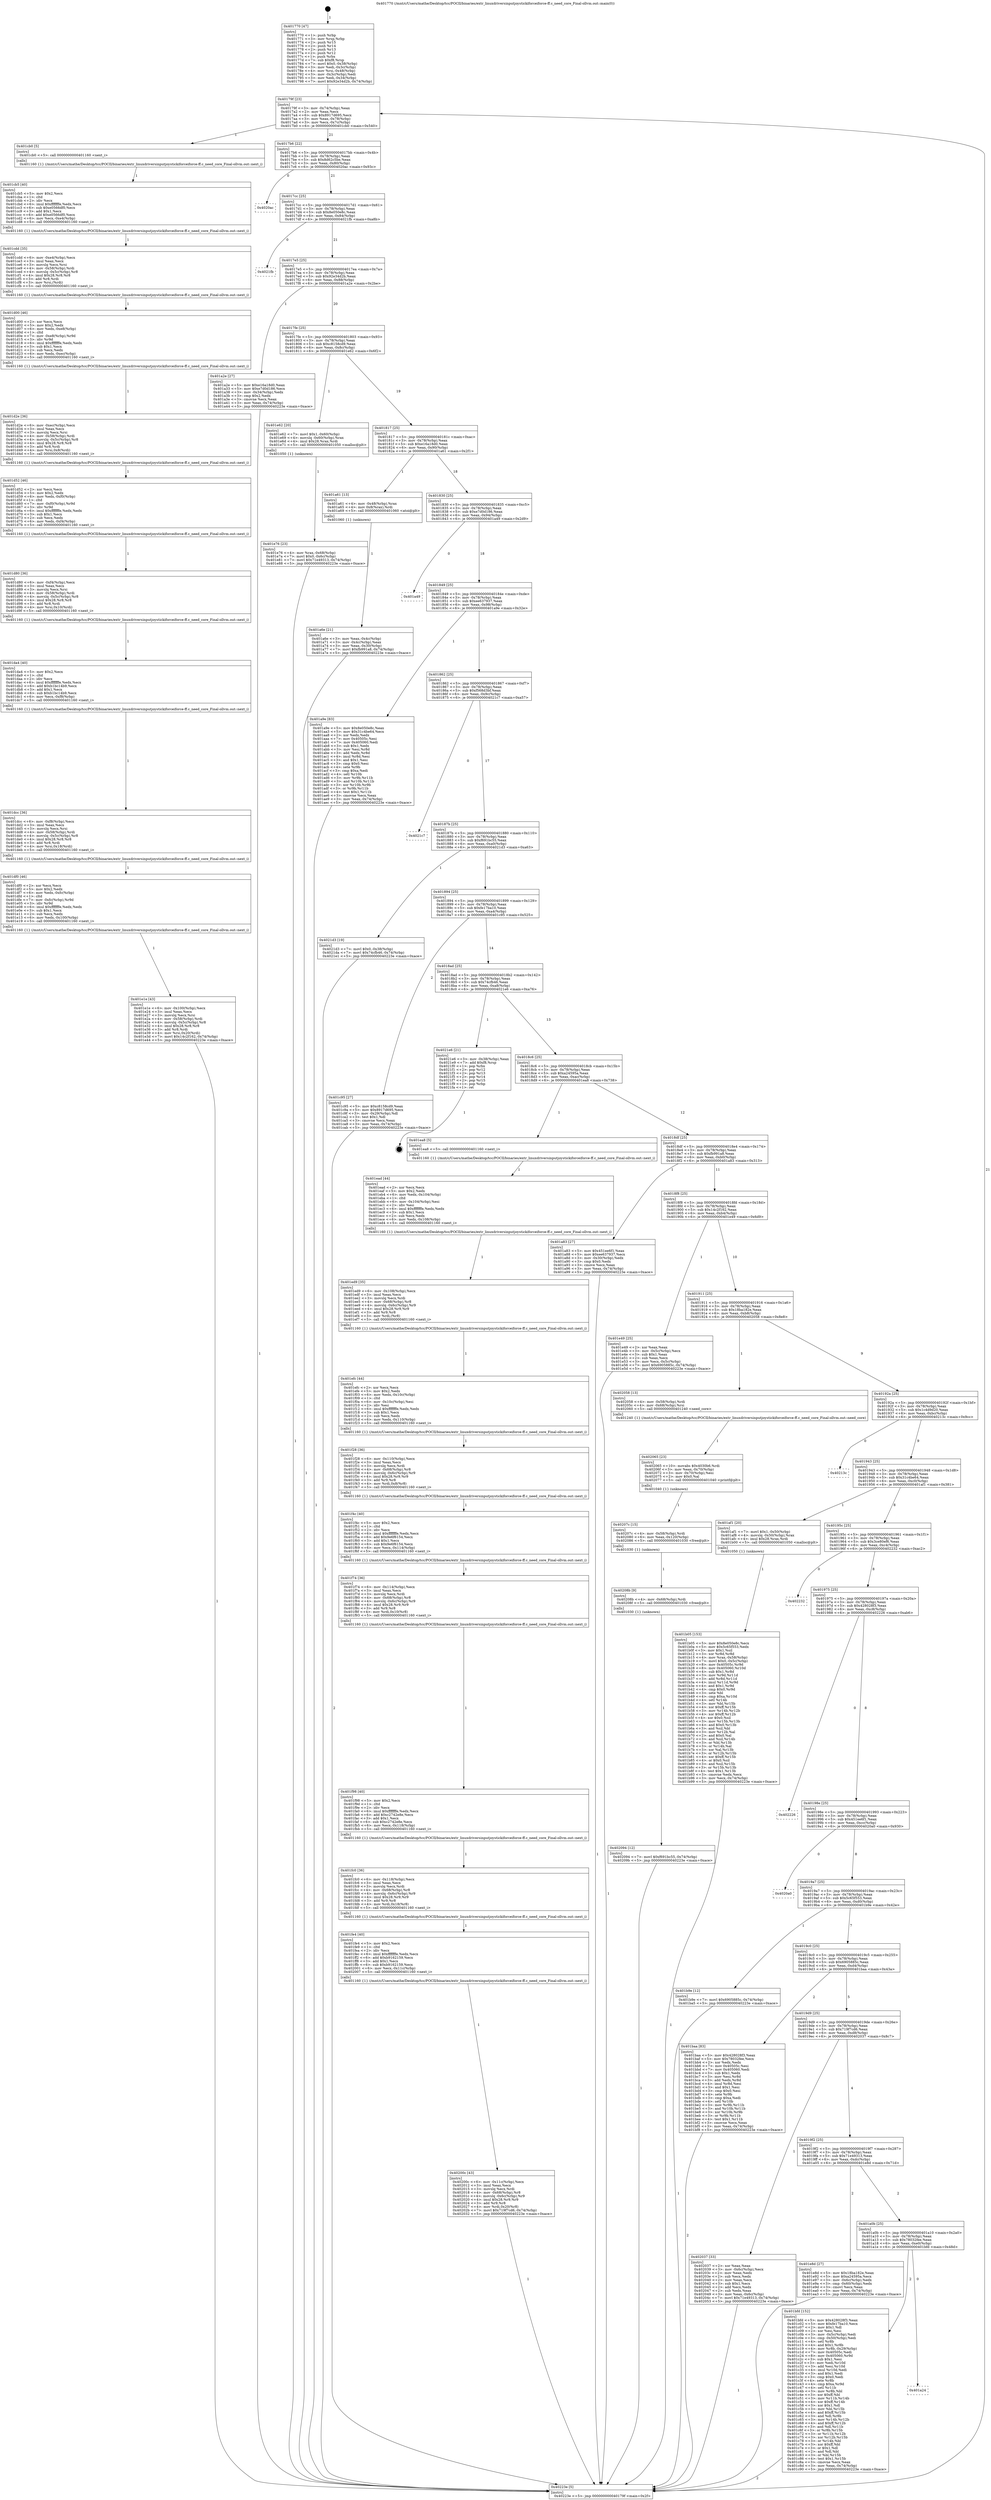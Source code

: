 digraph "0x401770" {
  label = "0x401770 (/mnt/c/Users/mathe/Desktop/tcc/POCII/binaries/extr_linuxdriversinputjoystickiforceiforce-ff.c_need_core_Final-ollvm.out::main(0))"
  labelloc = "t"
  node[shape=record]

  Entry [label="",width=0.3,height=0.3,shape=circle,fillcolor=black,style=filled]
  "0x40179f" [label="{
     0x40179f [23]\l
     | [instrs]\l
     &nbsp;&nbsp;0x40179f \<+3\>: mov -0x74(%rbp),%eax\l
     &nbsp;&nbsp;0x4017a2 \<+2\>: mov %eax,%ecx\l
     &nbsp;&nbsp;0x4017a4 \<+6\>: sub $0x8917d695,%ecx\l
     &nbsp;&nbsp;0x4017aa \<+3\>: mov %eax,-0x78(%rbp)\l
     &nbsp;&nbsp;0x4017ad \<+3\>: mov %ecx,-0x7c(%rbp)\l
     &nbsp;&nbsp;0x4017b0 \<+6\>: je 0000000000401cb0 \<main+0x540\>\l
  }"]
  "0x401cb0" [label="{
     0x401cb0 [5]\l
     | [instrs]\l
     &nbsp;&nbsp;0x401cb0 \<+5\>: call 0000000000401160 \<next_i\>\l
     | [calls]\l
     &nbsp;&nbsp;0x401160 \{1\} (/mnt/c/Users/mathe/Desktop/tcc/POCII/binaries/extr_linuxdriversinputjoystickiforceiforce-ff.c_need_core_Final-ollvm.out::next_i)\l
  }"]
  "0x4017b6" [label="{
     0x4017b6 [22]\l
     | [instrs]\l
     &nbsp;&nbsp;0x4017b6 \<+5\>: jmp 00000000004017bb \<main+0x4b\>\l
     &nbsp;&nbsp;0x4017bb \<+3\>: mov -0x78(%rbp),%eax\l
     &nbsp;&nbsp;0x4017be \<+5\>: sub $0x8d62c5be,%eax\l
     &nbsp;&nbsp;0x4017c3 \<+3\>: mov %eax,-0x80(%rbp)\l
     &nbsp;&nbsp;0x4017c6 \<+6\>: je 00000000004020ac \<main+0x93c\>\l
  }"]
  Exit [label="",width=0.3,height=0.3,shape=circle,fillcolor=black,style=filled,peripheries=2]
  "0x4020ac" [label="{
     0x4020ac\l
  }", style=dashed]
  "0x4017cc" [label="{
     0x4017cc [25]\l
     | [instrs]\l
     &nbsp;&nbsp;0x4017cc \<+5\>: jmp 00000000004017d1 \<main+0x61\>\l
     &nbsp;&nbsp;0x4017d1 \<+3\>: mov -0x78(%rbp),%eax\l
     &nbsp;&nbsp;0x4017d4 \<+5\>: sub $0x8e050e8c,%eax\l
     &nbsp;&nbsp;0x4017d9 \<+6\>: mov %eax,-0x84(%rbp)\l
     &nbsp;&nbsp;0x4017df \<+6\>: je 00000000004021fb \<main+0xa8b\>\l
  }"]
  "0x402094" [label="{
     0x402094 [12]\l
     | [instrs]\l
     &nbsp;&nbsp;0x402094 \<+7\>: movl $0xf691bc55,-0x74(%rbp)\l
     &nbsp;&nbsp;0x40209b \<+5\>: jmp 000000000040223e \<main+0xace\>\l
  }"]
  "0x4021fb" [label="{
     0x4021fb\l
  }", style=dashed]
  "0x4017e5" [label="{
     0x4017e5 [25]\l
     | [instrs]\l
     &nbsp;&nbsp;0x4017e5 \<+5\>: jmp 00000000004017ea \<main+0x7a\>\l
     &nbsp;&nbsp;0x4017ea \<+3\>: mov -0x78(%rbp),%eax\l
     &nbsp;&nbsp;0x4017ed \<+5\>: sub $0x92e34d2b,%eax\l
     &nbsp;&nbsp;0x4017f2 \<+6\>: mov %eax,-0x88(%rbp)\l
     &nbsp;&nbsp;0x4017f8 \<+6\>: je 0000000000401a2e \<main+0x2be\>\l
  }"]
  "0x40208b" [label="{
     0x40208b [9]\l
     | [instrs]\l
     &nbsp;&nbsp;0x40208b \<+4\>: mov -0x68(%rbp),%rdi\l
     &nbsp;&nbsp;0x40208f \<+5\>: call 0000000000401030 \<free@plt\>\l
     | [calls]\l
     &nbsp;&nbsp;0x401030 \{1\} (unknown)\l
  }"]
  "0x401a2e" [label="{
     0x401a2e [27]\l
     | [instrs]\l
     &nbsp;&nbsp;0x401a2e \<+5\>: mov $0xe16a18d0,%eax\l
     &nbsp;&nbsp;0x401a33 \<+5\>: mov $0xe7d0d186,%ecx\l
     &nbsp;&nbsp;0x401a38 \<+3\>: mov -0x34(%rbp),%edx\l
     &nbsp;&nbsp;0x401a3b \<+3\>: cmp $0x2,%edx\l
     &nbsp;&nbsp;0x401a3e \<+3\>: cmovne %ecx,%eax\l
     &nbsp;&nbsp;0x401a41 \<+3\>: mov %eax,-0x74(%rbp)\l
     &nbsp;&nbsp;0x401a44 \<+5\>: jmp 000000000040223e \<main+0xace\>\l
  }"]
  "0x4017fe" [label="{
     0x4017fe [25]\l
     | [instrs]\l
     &nbsp;&nbsp;0x4017fe \<+5\>: jmp 0000000000401803 \<main+0x93\>\l
     &nbsp;&nbsp;0x401803 \<+3\>: mov -0x78(%rbp),%eax\l
     &nbsp;&nbsp;0x401806 \<+5\>: sub $0xc8158cd9,%eax\l
     &nbsp;&nbsp;0x40180b \<+6\>: mov %eax,-0x8c(%rbp)\l
     &nbsp;&nbsp;0x401811 \<+6\>: je 0000000000401e62 \<main+0x6f2\>\l
  }"]
  "0x40223e" [label="{
     0x40223e [5]\l
     | [instrs]\l
     &nbsp;&nbsp;0x40223e \<+5\>: jmp 000000000040179f \<main+0x2f\>\l
  }"]
  "0x401770" [label="{
     0x401770 [47]\l
     | [instrs]\l
     &nbsp;&nbsp;0x401770 \<+1\>: push %rbp\l
     &nbsp;&nbsp;0x401771 \<+3\>: mov %rsp,%rbp\l
     &nbsp;&nbsp;0x401774 \<+2\>: push %r15\l
     &nbsp;&nbsp;0x401776 \<+2\>: push %r14\l
     &nbsp;&nbsp;0x401778 \<+2\>: push %r13\l
     &nbsp;&nbsp;0x40177a \<+2\>: push %r12\l
     &nbsp;&nbsp;0x40177c \<+1\>: push %rbx\l
     &nbsp;&nbsp;0x40177d \<+7\>: sub $0xf8,%rsp\l
     &nbsp;&nbsp;0x401784 \<+7\>: movl $0x0,-0x38(%rbp)\l
     &nbsp;&nbsp;0x40178b \<+3\>: mov %edi,-0x3c(%rbp)\l
     &nbsp;&nbsp;0x40178e \<+4\>: mov %rsi,-0x48(%rbp)\l
     &nbsp;&nbsp;0x401792 \<+3\>: mov -0x3c(%rbp),%edi\l
     &nbsp;&nbsp;0x401795 \<+3\>: mov %edi,-0x34(%rbp)\l
     &nbsp;&nbsp;0x401798 \<+7\>: movl $0x92e34d2b,-0x74(%rbp)\l
  }"]
  "0x40207c" [label="{
     0x40207c [15]\l
     | [instrs]\l
     &nbsp;&nbsp;0x40207c \<+4\>: mov -0x58(%rbp),%rdi\l
     &nbsp;&nbsp;0x402080 \<+6\>: mov %eax,-0x120(%rbp)\l
     &nbsp;&nbsp;0x402086 \<+5\>: call 0000000000401030 \<free@plt\>\l
     | [calls]\l
     &nbsp;&nbsp;0x401030 \{1\} (unknown)\l
  }"]
  "0x401e62" [label="{
     0x401e62 [20]\l
     | [instrs]\l
     &nbsp;&nbsp;0x401e62 \<+7\>: movl $0x1,-0x60(%rbp)\l
     &nbsp;&nbsp;0x401e69 \<+4\>: movslq -0x60(%rbp),%rax\l
     &nbsp;&nbsp;0x401e6d \<+4\>: imul $0x28,%rax,%rdi\l
     &nbsp;&nbsp;0x401e71 \<+5\>: call 0000000000401050 \<malloc@plt\>\l
     | [calls]\l
     &nbsp;&nbsp;0x401050 \{1\} (unknown)\l
  }"]
  "0x401817" [label="{
     0x401817 [25]\l
     | [instrs]\l
     &nbsp;&nbsp;0x401817 \<+5\>: jmp 000000000040181c \<main+0xac\>\l
     &nbsp;&nbsp;0x40181c \<+3\>: mov -0x78(%rbp),%eax\l
     &nbsp;&nbsp;0x40181f \<+5\>: sub $0xe16a18d0,%eax\l
     &nbsp;&nbsp;0x401824 \<+6\>: mov %eax,-0x90(%rbp)\l
     &nbsp;&nbsp;0x40182a \<+6\>: je 0000000000401a61 \<main+0x2f1\>\l
  }"]
  "0x402065" [label="{
     0x402065 [23]\l
     | [instrs]\l
     &nbsp;&nbsp;0x402065 \<+10\>: movabs $0x4030b6,%rdi\l
     &nbsp;&nbsp;0x40206f \<+3\>: mov %eax,-0x70(%rbp)\l
     &nbsp;&nbsp;0x402072 \<+3\>: mov -0x70(%rbp),%esi\l
     &nbsp;&nbsp;0x402075 \<+2\>: mov $0x0,%al\l
     &nbsp;&nbsp;0x402077 \<+5\>: call 0000000000401040 \<printf@plt\>\l
     | [calls]\l
     &nbsp;&nbsp;0x401040 \{1\} (unknown)\l
  }"]
  "0x401a61" [label="{
     0x401a61 [13]\l
     | [instrs]\l
     &nbsp;&nbsp;0x401a61 \<+4\>: mov -0x48(%rbp),%rax\l
     &nbsp;&nbsp;0x401a65 \<+4\>: mov 0x8(%rax),%rdi\l
     &nbsp;&nbsp;0x401a69 \<+5\>: call 0000000000401060 \<atoi@plt\>\l
     | [calls]\l
     &nbsp;&nbsp;0x401060 \{1\} (unknown)\l
  }"]
  "0x401830" [label="{
     0x401830 [25]\l
     | [instrs]\l
     &nbsp;&nbsp;0x401830 \<+5\>: jmp 0000000000401835 \<main+0xc5\>\l
     &nbsp;&nbsp;0x401835 \<+3\>: mov -0x78(%rbp),%eax\l
     &nbsp;&nbsp;0x401838 \<+5\>: sub $0xe7d0d186,%eax\l
     &nbsp;&nbsp;0x40183d \<+6\>: mov %eax,-0x94(%rbp)\l
     &nbsp;&nbsp;0x401843 \<+6\>: je 0000000000401a49 \<main+0x2d9\>\l
  }"]
  "0x401a6e" [label="{
     0x401a6e [21]\l
     | [instrs]\l
     &nbsp;&nbsp;0x401a6e \<+3\>: mov %eax,-0x4c(%rbp)\l
     &nbsp;&nbsp;0x401a71 \<+3\>: mov -0x4c(%rbp),%eax\l
     &nbsp;&nbsp;0x401a74 \<+3\>: mov %eax,-0x30(%rbp)\l
     &nbsp;&nbsp;0x401a77 \<+7\>: movl $0xfb991a8,-0x74(%rbp)\l
     &nbsp;&nbsp;0x401a7e \<+5\>: jmp 000000000040223e \<main+0xace\>\l
  }"]
  "0x40200c" [label="{
     0x40200c [43]\l
     | [instrs]\l
     &nbsp;&nbsp;0x40200c \<+6\>: mov -0x11c(%rbp),%ecx\l
     &nbsp;&nbsp;0x402012 \<+3\>: imul %eax,%ecx\l
     &nbsp;&nbsp;0x402015 \<+3\>: movslq %ecx,%rdi\l
     &nbsp;&nbsp;0x402018 \<+4\>: mov -0x68(%rbp),%r8\l
     &nbsp;&nbsp;0x40201c \<+4\>: movslq -0x6c(%rbp),%r9\l
     &nbsp;&nbsp;0x402020 \<+4\>: imul $0x28,%r9,%r9\l
     &nbsp;&nbsp;0x402024 \<+3\>: add %r9,%r8\l
     &nbsp;&nbsp;0x402027 \<+4\>: mov %rdi,0x20(%r8)\l
     &nbsp;&nbsp;0x40202b \<+7\>: movl $0x719f7cd6,-0x74(%rbp)\l
     &nbsp;&nbsp;0x402032 \<+5\>: jmp 000000000040223e \<main+0xace\>\l
  }"]
  "0x401a49" [label="{
     0x401a49\l
  }", style=dashed]
  "0x401849" [label="{
     0x401849 [25]\l
     | [instrs]\l
     &nbsp;&nbsp;0x401849 \<+5\>: jmp 000000000040184e \<main+0xde\>\l
     &nbsp;&nbsp;0x40184e \<+3\>: mov -0x78(%rbp),%eax\l
     &nbsp;&nbsp;0x401851 \<+5\>: sub $0xee637937,%eax\l
     &nbsp;&nbsp;0x401856 \<+6\>: mov %eax,-0x98(%rbp)\l
     &nbsp;&nbsp;0x40185c \<+6\>: je 0000000000401a9e \<main+0x32e\>\l
  }"]
  "0x401fe4" [label="{
     0x401fe4 [40]\l
     | [instrs]\l
     &nbsp;&nbsp;0x401fe4 \<+5\>: mov $0x2,%ecx\l
     &nbsp;&nbsp;0x401fe9 \<+1\>: cltd\l
     &nbsp;&nbsp;0x401fea \<+2\>: idiv %ecx\l
     &nbsp;&nbsp;0x401fec \<+6\>: imul $0xfffffffe,%edx,%ecx\l
     &nbsp;&nbsp;0x401ff2 \<+6\>: add $0xb9162159,%ecx\l
     &nbsp;&nbsp;0x401ff8 \<+3\>: add $0x1,%ecx\l
     &nbsp;&nbsp;0x401ffb \<+6\>: sub $0xb9162159,%ecx\l
     &nbsp;&nbsp;0x402001 \<+6\>: mov %ecx,-0x11c(%rbp)\l
     &nbsp;&nbsp;0x402007 \<+5\>: call 0000000000401160 \<next_i\>\l
     | [calls]\l
     &nbsp;&nbsp;0x401160 \{1\} (/mnt/c/Users/mathe/Desktop/tcc/POCII/binaries/extr_linuxdriversinputjoystickiforceiforce-ff.c_need_core_Final-ollvm.out::next_i)\l
  }"]
  "0x401a9e" [label="{
     0x401a9e [83]\l
     | [instrs]\l
     &nbsp;&nbsp;0x401a9e \<+5\>: mov $0x8e050e8c,%eax\l
     &nbsp;&nbsp;0x401aa3 \<+5\>: mov $0x31c4be64,%ecx\l
     &nbsp;&nbsp;0x401aa8 \<+2\>: xor %edx,%edx\l
     &nbsp;&nbsp;0x401aaa \<+7\>: mov 0x40505c,%esi\l
     &nbsp;&nbsp;0x401ab1 \<+7\>: mov 0x405060,%edi\l
     &nbsp;&nbsp;0x401ab8 \<+3\>: sub $0x1,%edx\l
     &nbsp;&nbsp;0x401abb \<+3\>: mov %esi,%r8d\l
     &nbsp;&nbsp;0x401abe \<+3\>: add %edx,%r8d\l
     &nbsp;&nbsp;0x401ac1 \<+4\>: imul %r8d,%esi\l
     &nbsp;&nbsp;0x401ac5 \<+3\>: and $0x1,%esi\l
     &nbsp;&nbsp;0x401ac8 \<+3\>: cmp $0x0,%esi\l
     &nbsp;&nbsp;0x401acb \<+4\>: sete %r9b\l
     &nbsp;&nbsp;0x401acf \<+3\>: cmp $0xa,%edi\l
     &nbsp;&nbsp;0x401ad2 \<+4\>: setl %r10b\l
     &nbsp;&nbsp;0x401ad6 \<+3\>: mov %r9b,%r11b\l
     &nbsp;&nbsp;0x401ad9 \<+3\>: and %r10b,%r11b\l
     &nbsp;&nbsp;0x401adc \<+3\>: xor %r10b,%r9b\l
     &nbsp;&nbsp;0x401adf \<+3\>: or %r9b,%r11b\l
     &nbsp;&nbsp;0x401ae2 \<+4\>: test $0x1,%r11b\l
     &nbsp;&nbsp;0x401ae6 \<+3\>: cmovne %ecx,%eax\l
     &nbsp;&nbsp;0x401ae9 \<+3\>: mov %eax,-0x74(%rbp)\l
     &nbsp;&nbsp;0x401aec \<+5\>: jmp 000000000040223e \<main+0xace\>\l
  }"]
  "0x401862" [label="{
     0x401862 [25]\l
     | [instrs]\l
     &nbsp;&nbsp;0x401862 \<+5\>: jmp 0000000000401867 \<main+0xf7\>\l
     &nbsp;&nbsp;0x401867 \<+3\>: mov -0x78(%rbp),%eax\l
     &nbsp;&nbsp;0x40186a \<+5\>: sub $0xf568d3bf,%eax\l
     &nbsp;&nbsp;0x40186f \<+6\>: mov %eax,-0x9c(%rbp)\l
     &nbsp;&nbsp;0x401875 \<+6\>: je 00000000004021c7 \<main+0xa57\>\l
  }"]
  "0x401fc0" [label="{
     0x401fc0 [36]\l
     | [instrs]\l
     &nbsp;&nbsp;0x401fc0 \<+6\>: mov -0x118(%rbp),%ecx\l
     &nbsp;&nbsp;0x401fc6 \<+3\>: imul %eax,%ecx\l
     &nbsp;&nbsp;0x401fc9 \<+3\>: movslq %ecx,%rdi\l
     &nbsp;&nbsp;0x401fcc \<+4\>: mov -0x68(%rbp),%r8\l
     &nbsp;&nbsp;0x401fd0 \<+4\>: movslq -0x6c(%rbp),%r9\l
     &nbsp;&nbsp;0x401fd4 \<+4\>: imul $0x28,%r9,%r9\l
     &nbsp;&nbsp;0x401fd8 \<+3\>: add %r9,%r8\l
     &nbsp;&nbsp;0x401fdb \<+4\>: mov %rdi,0x18(%r8)\l
     &nbsp;&nbsp;0x401fdf \<+5\>: call 0000000000401160 \<next_i\>\l
     | [calls]\l
     &nbsp;&nbsp;0x401160 \{1\} (/mnt/c/Users/mathe/Desktop/tcc/POCII/binaries/extr_linuxdriversinputjoystickiforceiforce-ff.c_need_core_Final-ollvm.out::next_i)\l
  }"]
  "0x4021c7" [label="{
     0x4021c7\l
  }", style=dashed]
  "0x40187b" [label="{
     0x40187b [25]\l
     | [instrs]\l
     &nbsp;&nbsp;0x40187b \<+5\>: jmp 0000000000401880 \<main+0x110\>\l
     &nbsp;&nbsp;0x401880 \<+3\>: mov -0x78(%rbp),%eax\l
     &nbsp;&nbsp;0x401883 \<+5\>: sub $0xf691bc55,%eax\l
     &nbsp;&nbsp;0x401888 \<+6\>: mov %eax,-0xa0(%rbp)\l
     &nbsp;&nbsp;0x40188e \<+6\>: je 00000000004021d3 \<main+0xa63\>\l
  }"]
  "0x401f98" [label="{
     0x401f98 [40]\l
     | [instrs]\l
     &nbsp;&nbsp;0x401f98 \<+5\>: mov $0x2,%ecx\l
     &nbsp;&nbsp;0x401f9d \<+1\>: cltd\l
     &nbsp;&nbsp;0x401f9e \<+2\>: idiv %ecx\l
     &nbsp;&nbsp;0x401fa0 \<+6\>: imul $0xfffffffe,%edx,%ecx\l
     &nbsp;&nbsp;0x401fa6 \<+6\>: add $0xc2742e8e,%ecx\l
     &nbsp;&nbsp;0x401fac \<+3\>: add $0x1,%ecx\l
     &nbsp;&nbsp;0x401faf \<+6\>: sub $0xc2742e8e,%ecx\l
     &nbsp;&nbsp;0x401fb5 \<+6\>: mov %ecx,-0x118(%rbp)\l
     &nbsp;&nbsp;0x401fbb \<+5\>: call 0000000000401160 \<next_i\>\l
     | [calls]\l
     &nbsp;&nbsp;0x401160 \{1\} (/mnt/c/Users/mathe/Desktop/tcc/POCII/binaries/extr_linuxdriversinputjoystickiforceiforce-ff.c_need_core_Final-ollvm.out::next_i)\l
  }"]
  "0x4021d3" [label="{
     0x4021d3 [19]\l
     | [instrs]\l
     &nbsp;&nbsp;0x4021d3 \<+7\>: movl $0x0,-0x38(%rbp)\l
     &nbsp;&nbsp;0x4021da \<+7\>: movl $0x74cfb46,-0x74(%rbp)\l
     &nbsp;&nbsp;0x4021e1 \<+5\>: jmp 000000000040223e \<main+0xace\>\l
  }"]
  "0x401894" [label="{
     0x401894 [25]\l
     | [instrs]\l
     &nbsp;&nbsp;0x401894 \<+5\>: jmp 0000000000401899 \<main+0x129\>\l
     &nbsp;&nbsp;0x401899 \<+3\>: mov -0x78(%rbp),%eax\l
     &nbsp;&nbsp;0x40189c \<+5\>: sub $0xfe17ba10,%eax\l
     &nbsp;&nbsp;0x4018a1 \<+6\>: mov %eax,-0xa4(%rbp)\l
     &nbsp;&nbsp;0x4018a7 \<+6\>: je 0000000000401c95 \<main+0x525\>\l
  }"]
  "0x401f74" [label="{
     0x401f74 [36]\l
     | [instrs]\l
     &nbsp;&nbsp;0x401f74 \<+6\>: mov -0x114(%rbp),%ecx\l
     &nbsp;&nbsp;0x401f7a \<+3\>: imul %eax,%ecx\l
     &nbsp;&nbsp;0x401f7d \<+3\>: movslq %ecx,%rdi\l
     &nbsp;&nbsp;0x401f80 \<+4\>: mov -0x68(%rbp),%r8\l
     &nbsp;&nbsp;0x401f84 \<+4\>: movslq -0x6c(%rbp),%r9\l
     &nbsp;&nbsp;0x401f88 \<+4\>: imul $0x28,%r9,%r9\l
     &nbsp;&nbsp;0x401f8c \<+3\>: add %r9,%r8\l
     &nbsp;&nbsp;0x401f8f \<+4\>: mov %rdi,0x10(%r8)\l
     &nbsp;&nbsp;0x401f93 \<+5\>: call 0000000000401160 \<next_i\>\l
     | [calls]\l
     &nbsp;&nbsp;0x401160 \{1\} (/mnt/c/Users/mathe/Desktop/tcc/POCII/binaries/extr_linuxdriversinputjoystickiforceiforce-ff.c_need_core_Final-ollvm.out::next_i)\l
  }"]
  "0x401c95" [label="{
     0x401c95 [27]\l
     | [instrs]\l
     &nbsp;&nbsp;0x401c95 \<+5\>: mov $0xc8158cd9,%eax\l
     &nbsp;&nbsp;0x401c9a \<+5\>: mov $0x8917d695,%ecx\l
     &nbsp;&nbsp;0x401c9f \<+3\>: mov -0x29(%rbp),%dl\l
     &nbsp;&nbsp;0x401ca2 \<+3\>: test $0x1,%dl\l
     &nbsp;&nbsp;0x401ca5 \<+3\>: cmovne %ecx,%eax\l
     &nbsp;&nbsp;0x401ca8 \<+3\>: mov %eax,-0x74(%rbp)\l
     &nbsp;&nbsp;0x401cab \<+5\>: jmp 000000000040223e \<main+0xace\>\l
  }"]
  "0x4018ad" [label="{
     0x4018ad [25]\l
     | [instrs]\l
     &nbsp;&nbsp;0x4018ad \<+5\>: jmp 00000000004018b2 \<main+0x142\>\l
     &nbsp;&nbsp;0x4018b2 \<+3\>: mov -0x78(%rbp),%eax\l
     &nbsp;&nbsp;0x4018b5 \<+5\>: sub $0x74cfb46,%eax\l
     &nbsp;&nbsp;0x4018ba \<+6\>: mov %eax,-0xa8(%rbp)\l
     &nbsp;&nbsp;0x4018c0 \<+6\>: je 00000000004021e6 \<main+0xa76\>\l
  }"]
  "0x401f4c" [label="{
     0x401f4c [40]\l
     | [instrs]\l
     &nbsp;&nbsp;0x401f4c \<+5\>: mov $0x2,%ecx\l
     &nbsp;&nbsp;0x401f51 \<+1\>: cltd\l
     &nbsp;&nbsp;0x401f52 \<+2\>: idiv %ecx\l
     &nbsp;&nbsp;0x401f54 \<+6\>: imul $0xfffffffe,%edx,%ecx\l
     &nbsp;&nbsp;0x401f5a \<+6\>: add $0x9e6f6154,%ecx\l
     &nbsp;&nbsp;0x401f60 \<+3\>: add $0x1,%ecx\l
     &nbsp;&nbsp;0x401f63 \<+6\>: sub $0x9e6f6154,%ecx\l
     &nbsp;&nbsp;0x401f69 \<+6\>: mov %ecx,-0x114(%rbp)\l
     &nbsp;&nbsp;0x401f6f \<+5\>: call 0000000000401160 \<next_i\>\l
     | [calls]\l
     &nbsp;&nbsp;0x401160 \{1\} (/mnt/c/Users/mathe/Desktop/tcc/POCII/binaries/extr_linuxdriversinputjoystickiforceiforce-ff.c_need_core_Final-ollvm.out::next_i)\l
  }"]
  "0x4021e6" [label="{
     0x4021e6 [21]\l
     | [instrs]\l
     &nbsp;&nbsp;0x4021e6 \<+3\>: mov -0x38(%rbp),%eax\l
     &nbsp;&nbsp;0x4021e9 \<+7\>: add $0xf8,%rsp\l
     &nbsp;&nbsp;0x4021f0 \<+1\>: pop %rbx\l
     &nbsp;&nbsp;0x4021f1 \<+2\>: pop %r12\l
     &nbsp;&nbsp;0x4021f3 \<+2\>: pop %r13\l
     &nbsp;&nbsp;0x4021f5 \<+2\>: pop %r14\l
     &nbsp;&nbsp;0x4021f7 \<+2\>: pop %r15\l
     &nbsp;&nbsp;0x4021f9 \<+1\>: pop %rbp\l
     &nbsp;&nbsp;0x4021fa \<+1\>: ret\l
  }"]
  "0x4018c6" [label="{
     0x4018c6 [25]\l
     | [instrs]\l
     &nbsp;&nbsp;0x4018c6 \<+5\>: jmp 00000000004018cb \<main+0x15b\>\l
     &nbsp;&nbsp;0x4018cb \<+3\>: mov -0x78(%rbp),%eax\l
     &nbsp;&nbsp;0x4018ce \<+5\>: sub $0xa24595a,%eax\l
     &nbsp;&nbsp;0x4018d3 \<+6\>: mov %eax,-0xac(%rbp)\l
     &nbsp;&nbsp;0x4018d9 \<+6\>: je 0000000000401ea8 \<main+0x738\>\l
  }"]
  "0x401f28" [label="{
     0x401f28 [36]\l
     | [instrs]\l
     &nbsp;&nbsp;0x401f28 \<+6\>: mov -0x110(%rbp),%ecx\l
     &nbsp;&nbsp;0x401f2e \<+3\>: imul %eax,%ecx\l
     &nbsp;&nbsp;0x401f31 \<+3\>: movslq %ecx,%rdi\l
     &nbsp;&nbsp;0x401f34 \<+4\>: mov -0x68(%rbp),%r8\l
     &nbsp;&nbsp;0x401f38 \<+4\>: movslq -0x6c(%rbp),%r9\l
     &nbsp;&nbsp;0x401f3c \<+4\>: imul $0x28,%r9,%r9\l
     &nbsp;&nbsp;0x401f40 \<+3\>: add %r9,%r8\l
     &nbsp;&nbsp;0x401f43 \<+4\>: mov %rdi,0x8(%r8)\l
     &nbsp;&nbsp;0x401f47 \<+5\>: call 0000000000401160 \<next_i\>\l
     | [calls]\l
     &nbsp;&nbsp;0x401160 \{1\} (/mnt/c/Users/mathe/Desktop/tcc/POCII/binaries/extr_linuxdriversinputjoystickiforceiforce-ff.c_need_core_Final-ollvm.out::next_i)\l
  }"]
  "0x401ea8" [label="{
     0x401ea8 [5]\l
     | [instrs]\l
     &nbsp;&nbsp;0x401ea8 \<+5\>: call 0000000000401160 \<next_i\>\l
     | [calls]\l
     &nbsp;&nbsp;0x401160 \{1\} (/mnt/c/Users/mathe/Desktop/tcc/POCII/binaries/extr_linuxdriversinputjoystickiforceiforce-ff.c_need_core_Final-ollvm.out::next_i)\l
  }"]
  "0x4018df" [label="{
     0x4018df [25]\l
     | [instrs]\l
     &nbsp;&nbsp;0x4018df \<+5\>: jmp 00000000004018e4 \<main+0x174\>\l
     &nbsp;&nbsp;0x4018e4 \<+3\>: mov -0x78(%rbp),%eax\l
     &nbsp;&nbsp;0x4018e7 \<+5\>: sub $0xfb991a8,%eax\l
     &nbsp;&nbsp;0x4018ec \<+6\>: mov %eax,-0xb0(%rbp)\l
     &nbsp;&nbsp;0x4018f2 \<+6\>: je 0000000000401a83 \<main+0x313\>\l
  }"]
  "0x401efc" [label="{
     0x401efc [44]\l
     | [instrs]\l
     &nbsp;&nbsp;0x401efc \<+2\>: xor %ecx,%ecx\l
     &nbsp;&nbsp;0x401efe \<+5\>: mov $0x2,%edx\l
     &nbsp;&nbsp;0x401f03 \<+6\>: mov %edx,-0x10c(%rbp)\l
     &nbsp;&nbsp;0x401f09 \<+1\>: cltd\l
     &nbsp;&nbsp;0x401f0a \<+6\>: mov -0x10c(%rbp),%esi\l
     &nbsp;&nbsp;0x401f10 \<+2\>: idiv %esi\l
     &nbsp;&nbsp;0x401f12 \<+6\>: imul $0xfffffffe,%edx,%edx\l
     &nbsp;&nbsp;0x401f18 \<+3\>: sub $0x1,%ecx\l
     &nbsp;&nbsp;0x401f1b \<+2\>: sub %ecx,%edx\l
     &nbsp;&nbsp;0x401f1d \<+6\>: mov %edx,-0x110(%rbp)\l
     &nbsp;&nbsp;0x401f23 \<+5\>: call 0000000000401160 \<next_i\>\l
     | [calls]\l
     &nbsp;&nbsp;0x401160 \{1\} (/mnt/c/Users/mathe/Desktop/tcc/POCII/binaries/extr_linuxdriversinputjoystickiforceiforce-ff.c_need_core_Final-ollvm.out::next_i)\l
  }"]
  "0x401a83" [label="{
     0x401a83 [27]\l
     | [instrs]\l
     &nbsp;&nbsp;0x401a83 \<+5\>: mov $0x451ee6f1,%eax\l
     &nbsp;&nbsp;0x401a88 \<+5\>: mov $0xee637937,%ecx\l
     &nbsp;&nbsp;0x401a8d \<+3\>: mov -0x30(%rbp),%edx\l
     &nbsp;&nbsp;0x401a90 \<+3\>: cmp $0x0,%edx\l
     &nbsp;&nbsp;0x401a93 \<+3\>: cmove %ecx,%eax\l
     &nbsp;&nbsp;0x401a96 \<+3\>: mov %eax,-0x74(%rbp)\l
     &nbsp;&nbsp;0x401a99 \<+5\>: jmp 000000000040223e \<main+0xace\>\l
  }"]
  "0x4018f8" [label="{
     0x4018f8 [25]\l
     | [instrs]\l
     &nbsp;&nbsp;0x4018f8 \<+5\>: jmp 00000000004018fd \<main+0x18d\>\l
     &nbsp;&nbsp;0x4018fd \<+3\>: mov -0x78(%rbp),%eax\l
     &nbsp;&nbsp;0x401900 \<+5\>: sub $0x14c2f162,%eax\l
     &nbsp;&nbsp;0x401905 \<+6\>: mov %eax,-0xb4(%rbp)\l
     &nbsp;&nbsp;0x40190b \<+6\>: je 0000000000401e49 \<main+0x6d9\>\l
  }"]
  "0x401ed9" [label="{
     0x401ed9 [35]\l
     | [instrs]\l
     &nbsp;&nbsp;0x401ed9 \<+6\>: mov -0x108(%rbp),%ecx\l
     &nbsp;&nbsp;0x401edf \<+3\>: imul %eax,%ecx\l
     &nbsp;&nbsp;0x401ee2 \<+3\>: movslq %ecx,%rdi\l
     &nbsp;&nbsp;0x401ee5 \<+4\>: mov -0x68(%rbp),%r8\l
     &nbsp;&nbsp;0x401ee9 \<+4\>: movslq -0x6c(%rbp),%r9\l
     &nbsp;&nbsp;0x401eed \<+4\>: imul $0x28,%r9,%r9\l
     &nbsp;&nbsp;0x401ef1 \<+3\>: add %r9,%r8\l
     &nbsp;&nbsp;0x401ef4 \<+3\>: mov %rdi,(%r8)\l
     &nbsp;&nbsp;0x401ef7 \<+5\>: call 0000000000401160 \<next_i\>\l
     | [calls]\l
     &nbsp;&nbsp;0x401160 \{1\} (/mnt/c/Users/mathe/Desktop/tcc/POCII/binaries/extr_linuxdriversinputjoystickiforceiforce-ff.c_need_core_Final-ollvm.out::next_i)\l
  }"]
  "0x401e49" [label="{
     0x401e49 [25]\l
     | [instrs]\l
     &nbsp;&nbsp;0x401e49 \<+2\>: xor %eax,%eax\l
     &nbsp;&nbsp;0x401e4b \<+3\>: mov -0x5c(%rbp),%ecx\l
     &nbsp;&nbsp;0x401e4e \<+3\>: sub $0x1,%eax\l
     &nbsp;&nbsp;0x401e51 \<+2\>: sub %eax,%ecx\l
     &nbsp;&nbsp;0x401e53 \<+3\>: mov %ecx,-0x5c(%rbp)\l
     &nbsp;&nbsp;0x401e56 \<+7\>: movl $0x6905885c,-0x74(%rbp)\l
     &nbsp;&nbsp;0x401e5d \<+5\>: jmp 000000000040223e \<main+0xace\>\l
  }"]
  "0x401911" [label="{
     0x401911 [25]\l
     | [instrs]\l
     &nbsp;&nbsp;0x401911 \<+5\>: jmp 0000000000401916 \<main+0x1a6\>\l
     &nbsp;&nbsp;0x401916 \<+3\>: mov -0x78(%rbp),%eax\l
     &nbsp;&nbsp;0x401919 \<+5\>: sub $0x18ba182e,%eax\l
     &nbsp;&nbsp;0x40191e \<+6\>: mov %eax,-0xb8(%rbp)\l
     &nbsp;&nbsp;0x401924 \<+6\>: je 0000000000402058 \<main+0x8e8\>\l
  }"]
  "0x401ead" [label="{
     0x401ead [44]\l
     | [instrs]\l
     &nbsp;&nbsp;0x401ead \<+2\>: xor %ecx,%ecx\l
     &nbsp;&nbsp;0x401eaf \<+5\>: mov $0x2,%edx\l
     &nbsp;&nbsp;0x401eb4 \<+6\>: mov %edx,-0x104(%rbp)\l
     &nbsp;&nbsp;0x401eba \<+1\>: cltd\l
     &nbsp;&nbsp;0x401ebb \<+6\>: mov -0x104(%rbp),%esi\l
     &nbsp;&nbsp;0x401ec1 \<+2\>: idiv %esi\l
     &nbsp;&nbsp;0x401ec3 \<+6\>: imul $0xfffffffe,%edx,%edx\l
     &nbsp;&nbsp;0x401ec9 \<+3\>: sub $0x1,%ecx\l
     &nbsp;&nbsp;0x401ecc \<+2\>: sub %ecx,%edx\l
     &nbsp;&nbsp;0x401ece \<+6\>: mov %edx,-0x108(%rbp)\l
     &nbsp;&nbsp;0x401ed4 \<+5\>: call 0000000000401160 \<next_i\>\l
     | [calls]\l
     &nbsp;&nbsp;0x401160 \{1\} (/mnt/c/Users/mathe/Desktop/tcc/POCII/binaries/extr_linuxdriversinputjoystickiforceiforce-ff.c_need_core_Final-ollvm.out::next_i)\l
  }"]
  "0x402058" [label="{
     0x402058 [13]\l
     | [instrs]\l
     &nbsp;&nbsp;0x402058 \<+4\>: mov -0x58(%rbp),%rdi\l
     &nbsp;&nbsp;0x40205c \<+4\>: mov -0x68(%rbp),%rsi\l
     &nbsp;&nbsp;0x402060 \<+5\>: call 0000000000401240 \<need_core\>\l
     | [calls]\l
     &nbsp;&nbsp;0x401240 \{1\} (/mnt/c/Users/mathe/Desktop/tcc/POCII/binaries/extr_linuxdriversinputjoystickiforceiforce-ff.c_need_core_Final-ollvm.out::need_core)\l
  }"]
  "0x40192a" [label="{
     0x40192a [25]\l
     | [instrs]\l
     &nbsp;&nbsp;0x40192a \<+5\>: jmp 000000000040192f \<main+0x1bf\>\l
     &nbsp;&nbsp;0x40192f \<+3\>: mov -0x78(%rbp),%eax\l
     &nbsp;&nbsp;0x401932 \<+5\>: sub $0x1c4d9d20,%eax\l
     &nbsp;&nbsp;0x401937 \<+6\>: mov %eax,-0xbc(%rbp)\l
     &nbsp;&nbsp;0x40193d \<+6\>: je 000000000040213c \<main+0x9cc\>\l
  }"]
  "0x401e76" [label="{
     0x401e76 [23]\l
     | [instrs]\l
     &nbsp;&nbsp;0x401e76 \<+4\>: mov %rax,-0x68(%rbp)\l
     &nbsp;&nbsp;0x401e7a \<+7\>: movl $0x0,-0x6c(%rbp)\l
     &nbsp;&nbsp;0x401e81 \<+7\>: movl $0x71e49313,-0x74(%rbp)\l
     &nbsp;&nbsp;0x401e88 \<+5\>: jmp 000000000040223e \<main+0xace\>\l
  }"]
  "0x40213c" [label="{
     0x40213c\l
  }", style=dashed]
  "0x401943" [label="{
     0x401943 [25]\l
     | [instrs]\l
     &nbsp;&nbsp;0x401943 \<+5\>: jmp 0000000000401948 \<main+0x1d8\>\l
     &nbsp;&nbsp;0x401948 \<+3\>: mov -0x78(%rbp),%eax\l
     &nbsp;&nbsp;0x40194b \<+5\>: sub $0x31c4be64,%eax\l
     &nbsp;&nbsp;0x401950 \<+6\>: mov %eax,-0xc0(%rbp)\l
     &nbsp;&nbsp;0x401956 \<+6\>: je 0000000000401af1 \<main+0x381\>\l
  }"]
  "0x401e1e" [label="{
     0x401e1e [43]\l
     | [instrs]\l
     &nbsp;&nbsp;0x401e1e \<+6\>: mov -0x100(%rbp),%ecx\l
     &nbsp;&nbsp;0x401e24 \<+3\>: imul %eax,%ecx\l
     &nbsp;&nbsp;0x401e27 \<+3\>: movslq %ecx,%rsi\l
     &nbsp;&nbsp;0x401e2a \<+4\>: mov -0x58(%rbp),%rdi\l
     &nbsp;&nbsp;0x401e2e \<+4\>: movslq -0x5c(%rbp),%r8\l
     &nbsp;&nbsp;0x401e32 \<+4\>: imul $0x28,%r8,%r8\l
     &nbsp;&nbsp;0x401e36 \<+3\>: add %r8,%rdi\l
     &nbsp;&nbsp;0x401e39 \<+4\>: mov %rsi,0x20(%rdi)\l
     &nbsp;&nbsp;0x401e3d \<+7\>: movl $0x14c2f162,-0x74(%rbp)\l
     &nbsp;&nbsp;0x401e44 \<+5\>: jmp 000000000040223e \<main+0xace\>\l
  }"]
  "0x401af1" [label="{
     0x401af1 [20]\l
     | [instrs]\l
     &nbsp;&nbsp;0x401af1 \<+7\>: movl $0x1,-0x50(%rbp)\l
     &nbsp;&nbsp;0x401af8 \<+4\>: movslq -0x50(%rbp),%rax\l
     &nbsp;&nbsp;0x401afc \<+4\>: imul $0x28,%rax,%rdi\l
     &nbsp;&nbsp;0x401b00 \<+5\>: call 0000000000401050 \<malloc@plt\>\l
     | [calls]\l
     &nbsp;&nbsp;0x401050 \{1\} (unknown)\l
  }"]
  "0x40195c" [label="{
     0x40195c [25]\l
     | [instrs]\l
     &nbsp;&nbsp;0x40195c \<+5\>: jmp 0000000000401961 \<main+0x1f1\>\l
     &nbsp;&nbsp;0x401961 \<+3\>: mov -0x78(%rbp),%eax\l
     &nbsp;&nbsp;0x401964 \<+5\>: sub $0x3ce80ef6,%eax\l
     &nbsp;&nbsp;0x401969 \<+6\>: mov %eax,-0xc4(%rbp)\l
     &nbsp;&nbsp;0x40196f \<+6\>: je 0000000000402232 \<main+0xac2\>\l
  }"]
  "0x401b05" [label="{
     0x401b05 [153]\l
     | [instrs]\l
     &nbsp;&nbsp;0x401b05 \<+5\>: mov $0x8e050e8c,%ecx\l
     &nbsp;&nbsp;0x401b0a \<+5\>: mov $0x5c65f553,%edx\l
     &nbsp;&nbsp;0x401b0f \<+3\>: mov $0x1,%sil\l
     &nbsp;&nbsp;0x401b12 \<+3\>: xor %r8d,%r8d\l
     &nbsp;&nbsp;0x401b15 \<+4\>: mov %rax,-0x58(%rbp)\l
     &nbsp;&nbsp;0x401b19 \<+7\>: movl $0x0,-0x5c(%rbp)\l
     &nbsp;&nbsp;0x401b20 \<+8\>: mov 0x40505c,%r9d\l
     &nbsp;&nbsp;0x401b28 \<+8\>: mov 0x405060,%r10d\l
     &nbsp;&nbsp;0x401b30 \<+4\>: sub $0x1,%r8d\l
     &nbsp;&nbsp;0x401b34 \<+3\>: mov %r9d,%r11d\l
     &nbsp;&nbsp;0x401b37 \<+3\>: add %r8d,%r11d\l
     &nbsp;&nbsp;0x401b3a \<+4\>: imul %r11d,%r9d\l
     &nbsp;&nbsp;0x401b3e \<+4\>: and $0x1,%r9d\l
     &nbsp;&nbsp;0x401b42 \<+4\>: cmp $0x0,%r9d\l
     &nbsp;&nbsp;0x401b46 \<+3\>: sete %bl\l
     &nbsp;&nbsp;0x401b49 \<+4\>: cmp $0xa,%r10d\l
     &nbsp;&nbsp;0x401b4d \<+4\>: setl %r14b\l
     &nbsp;&nbsp;0x401b51 \<+3\>: mov %bl,%r15b\l
     &nbsp;&nbsp;0x401b54 \<+4\>: xor $0xff,%r15b\l
     &nbsp;&nbsp;0x401b58 \<+3\>: mov %r14b,%r12b\l
     &nbsp;&nbsp;0x401b5b \<+4\>: xor $0xff,%r12b\l
     &nbsp;&nbsp;0x401b5f \<+4\>: xor $0x0,%sil\l
     &nbsp;&nbsp;0x401b63 \<+3\>: mov %r15b,%r13b\l
     &nbsp;&nbsp;0x401b66 \<+4\>: and $0x0,%r13b\l
     &nbsp;&nbsp;0x401b6a \<+3\>: and %sil,%bl\l
     &nbsp;&nbsp;0x401b6d \<+3\>: mov %r12b,%al\l
     &nbsp;&nbsp;0x401b70 \<+2\>: and $0x0,%al\l
     &nbsp;&nbsp;0x401b72 \<+3\>: and %sil,%r14b\l
     &nbsp;&nbsp;0x401b75 \<+3\>: or %bl,%r13b\l
     &nbsp;&nbsp;0x401b78 \<+3\>: or %r14b,%al\l
     &nbsp;&nbsp;0x401b7b \<+3\>: xor %al,%r13b\l
     &nbsp;&nbsp;0x401b7e \<+3\>: or %r12b,%r15b\l
     &nbsp;&nbsp;0x401b81 \<+4\>: xor $0xff,%r15b\l
     &nbsp;&nbsp;0x401b85 \<+4\>: or $0x0,%sil\l
     &nbsp;&nbsp;0x401b89 \<+3\>: and %sil,%r15b\l
     &nbsp;&nbsp;0x401b8c \<+3\>: or %r15b,%r13b\l
     &nbsp;&nbsp;0x401b8f \<+4\>: test $0x1,%r13b\l
     &nbsp;&nbsp;0x401b93 \<+3\>: cmovne %edx,%ecx\l
     &nbsp;&nbsp;0x401b96 \<+3\>: mov %ecx,-0x74(%rbp)\l
     &nbsp;&nbsp;0x401b99 \<+5\>: jmp 000000000040223e \<main+0xace\>\l
  }"]
  "0x401df0" [label="{
     0x401df0 [46]\l
     | [instrs]\l
     &nbsp;&nbsp;0x401df0 \<+2\>: xor %ecx,%ecx\l
     &nbsp;&nbsp;0x401df2 \<+5\>: mov $0x2,%edx\l
     &nbsp;&nbsp;0x401df7 \<+6\>: mov %edx,-0xfc(%rbp)\l
     &nbsp;&nbsp;0x401dfd \<+1\>: cltd\l
     &nbsp;&nbsp;0x401dfe \<+7\>: mov -0xfc(%rbp),%r9d\l
     &nbsp;&nbsp;0x401e05 \<+3\>: idiv %r9d\l
     &nbsp;&nbsp;0x401e08 \<+6\>: imul $0xfffffffe,%edx,%edx\l
     &nbsp;&nbsp;0x401e0e \<+3\>: sub $0x1,%ecx\l
     &nbsp;&nbsp;0x401e11 \<+2\>: sub %ecx,%edx\l
     &nbsp;&nbsp;0x401e13 \<+6\>: mov %edx,-0x100(%rbp)\l
     &nbsp;&nbsp;0x401e19 \<+5\>: call 0000000000401160 \<next_i\>\l
     | [calls]\l
     &nbsp;&nbsp;0x401160 \{1\} (/mnt/c/Users/mathe/Desktop/tcc/POCII/binaries/extr_linuxdriversinputjoystickiforceiforce-ff.c_need_core_Final-ollvm.out::next_i)\l
  }"]
  "0x402232" [label="{
     0x402232\l
  }", style=dashed]
  "0x401975" [label="{
     0x401975 [25]\l
     | [instrs]\l
     &nbsp;&nbsp;0x401975 \<+5\>: jmp 000000000040197a \<main+0x20a\>\l
     &nbsp;&nbsp;0x40197a \<+3\>: mov -0x78(%rbp),%eax\l
     &nbsp;&nbsp;0x40197d \<+5\>: sub $0x428028f3,%eax\l
     &nbsp;&nbsp;0x401982 \<+6\>: mov %eax,-0xc8(%rbp)\l
     &nbsp;&nbsp;0x401988 \<+6\>: je 0000000000402226 \<main+0xab6\>\l
  }"]
  "0x401dcc" [label="{
     0x401dcc [36]\l
     | [instrs]\l
     &nbsp;&nbsp;0x401dcc \<+6\>: mov -0xf8(%rbp),%ecx\l
     &nbsp;&nbsp;0x401dd2 \<+3\>: imul %eax,%ecx\l
     &nbsp;&nbsp;0x401dd5 \<+3\>: movslq %ecx,%rsi\l
     &nbsp;&nbsp;0x401dd8 \<+4\>: mov -0x58(%rbp),%rdi\l
     &nbsp;&nbsp;0x401ddc \<+4\>: movslq -0x5c(%rbp),%r8\l
     &nbsp;&nbsp;0x401de0 \<+4\>: imul $0x28,%r8,%r8\l
     &nbsp;&nbsp;0x401de4 \<+3\>: add %r8,%rdi\l
     &nbsp;&nbsp;0x401de7 \<+4\>: mov %rsi,0x18(%rdi)\l
     &nbsp;&nbsp;0x401deb \<+5\>: call 0000000000401160 \<next_i\>\l
     | [calls]\l
     &nbsp;&nbsp;0x401160 \{1\} (/mnt/c/Users/mathe/Desktop/tcc/POCII/binaries/extr_linuxdriversinputjoystickiforceiforce-ff.c_need_core_Final-ollvm.out::next_i)\l
  }"]
  "0x402226" [label="{
     0x402226\l
  }", style=dashed]
  "0x40198e" [label="{
     0x40198e [25]\l
     | [instrs]\l
     &nbsp;&nbsp;0x40198e \<+5\>: jmp 0000000000401993 \<main+0x223\>\l
     &nbsp;&nbsp;0x401993 \<+3\>: mov -0x78(%rbp),%eax\l
     &nbsp;&nbsp;0x401996 \<+5\>: sub $0x451ee6f1,%eax\l
     &nbsp;&nbsp;0x40199b \<+6\>: mov %eax,-0xcc(%rbp)\l
     &nbsp;&nbsp;0x4019a1 \<+6\>: je 00000000004020a0 \<main+0x930\>\l
  }"]
  "0x401da4" [label="{
     0x401da4 [40]\l
     | [instrs]\l
     &nbsp;&nbsp;0x401da4 \<+5\>: mov $0x2,%ecx\l
     &nbsp;&nbsp;0x401da9 \<+1\>: cltd\l
     &nbsp;&nbsp;0x401daa \<+2\>: idiv %ecx\l
     &nbsp;&nbsp;0x401dac \<+6\>: imul $0xfffffffe,%edx,%ecx\l
     &nbsp;&nbsp;0x401db2 \<+6\>: add $0xb1bc14b9,%ecx\l
     &nbsp;&nbsp;0x401db8 \<+3\>: add $0x1,%ecx\l
     &nbsp;&nbsp;0x401dbb \<+6\>: sub $0xb1bc14b9,%ecx\l
     &nbsp;&nbsp;0x401dc1 \<+6\>: mov %ecx,-0xf8(%rbp)\l
     &nbsp;&nbsp;0x401dc7 \<+5\>: call 0000000000401160 \<next_i\>\l
     | [calls]\l
     &nbsp;&nbsp;0x401160 \{1\} (/mnt/c/Users/mathe/Desktop/tcc/POCII/binaries/extr_linuxdriversinputjoystickiforceiforce-ff.c_need_core_Final-ollvm.out::next_i)\l
  }"]
  "0x4020a0" [label="{
     0x4020a0\l
  }", style=dashed]
  "0x4019a7" [label="{
     0x4019a7 [25]\l
     | [instrs]\l
     &nbsp;&nbsp;0x4019a7 \<+5\>: jmp 00000000004019ac \<main+0x23c\>\l
     &nbsp;&nbsp;0x4019ac \<+3\>: mov -0x78(%rbp),%eax\l
     &nbsp;&nbsp;0x4019af \<+5\>: sub $0x5c65f553,%eax\l
     &nbsp;&nbsp;0x4019b4 \<+6\>: mov %eax,-0xd0(%rbp)\l
     &nbsp;&nbsp;0x4019ba \<+6\>: je 0000000000401b9e \<main+0x42e\>\l
  }"]
  "0x401d80" [label="{
     0x401d80 [36]\l
     | [instrs]\l
     &nbsp;&nbsp;0x401d80 \<+6\>: mov -0xf4(%rbp),%ecx\l
     &nbsp;&nbsp;0x401d86 \<+3\>: imul %eax,%ecx\l
     &nbsp;&nbsp;0x401d89 \<+3\>: movslq %ecx,%rsi\l
     &nbsp;&nbsp;0x401d8c \<+4\>: mov -0x58(%rbp),%rdi\l
     &nbsp;&nbsp;0x401d90 \<+4\>: movslq -0x5c(%rbp),%r8\l
     &nbsp;&nbsp;0x401d94 \<+4\>: imul $0x28,%r8,%r8\l
     &nbsp;&nbsp;0x401d98 \<+3\>: add %r8,%rdi\l
     &nbsp;&nbsp;0x401d9b \<+4\>: mov %rsi,0x10(%rdi)\l
     &nbsp;&nbsp;0x401d9f \<+5\>: call 0000000000401160 \<next_i\>\l
     | [calls]\l
     &nbsp;&nbsp;0x401160 \{1\} (/mnt/c/Users/mathe/Desktop/tcc/POCII/binaries/extr_linuxdriversinputjoystickiforceiforce-ff.c_need_core_Final-ollvm.out::next_i)\l
  }"]
  "0x401b9e" [label="{
     0x401b9e [12]\l
     | [instrs]\l
     &nbsp;&nbsp;0x401b9e \<+7\>: movl $0x6905885c,-0x74(%rbp)\l
     &nbsp;&nbsp;0x401ba5 \<+5\>: jmp 000000000040223e \<main+0xace\>\l
  }"]
  "0x4019c0" [label="{
     0x4019c0 [25]\l
     | [instrs]\l
     &nbsp;&nbsp;0x4019c0 \<+5\>: jmp 00000000004019c5 \<main+0x255\>\l
     &nbsp;&nbsp;0x4019c5 \<+3\>: mov -0x78(%rbp),%eax\l
     &nbsp;&nbsp;0x4019c8 \<+5\>: sub $0x6905885c,%eax\l
     &nbsp;&nbsp;0x4019cd \<+6\>: mov %eax,-0xd4(%rbp)\l
     &nbsp;&nbsp;0x4019d3 \<+6\>: je 0000000000401baa \<main+0x43a\>\l
  }"]
  "0x401d52" [label="{
     0x401d52 [46]\l
     | [instrs]\l
     &nbsp;&nbsp;0x401d52 \<+2\>: xor %ecx,%ecx\l
     &nbsp;&nbsp;0x401d54 \<+5\>: mov $0x2,%edx\l
     &nbsp;&nbsp;0x401d59 \<+6\>: mov %edx,-0xf0(%rbp)\l
     &nbsp;&nbsp;0x401d5f \<+1\>: cltd\l
     &nbsp;&nbsp;0x401d60 \<+7\>: mov -0xf0(%rbp),%r9d\l
     &nbsp;&nbsp;0x401d67 \<+3\>: idiv %r9d\l
     &nbsp;&nbsp;0x401d6a \<+6\>: imul $0xfffffffe,%edx,%edx\l
     &nbsp;&nbsp;0x401d70 \<+3\>: sub $0x1,%ecx\l
     &nbsp;&nbsp;0x401d73 \<+2\>: sub %ecx,%edx\l
     &nbsp;&nbsp;0x401d75 \<+6\>: mov %edx,-0xf4(%rbp)\l
     &nbsp;&nbsp;0x401d7b \<+5\>: call 0000000000401160 \<next_i\>\l
     | [calls]\l
     &nbsp;&nbsp;0x401160 \{1\} (/mnt/c/Users/mathe/Desktop/tcc/POCII/binaries/extr_linuxdriversinputjoystickiforceiforce-ff.c_need_core_Final-ollvm.out::next_i)\l
  }"]
  "0x401baa" [label="{
     0x401baa [83]\l
     | [instrs]\l
     &nbsp;&nbsp;0x401baa \<+5\>: mov $0x428028f3,%eax\l
     &nbsp;&nbsp;0x401baf \<+5\>: mov $0x78032fee,%ecx\l
     &nbsp;&nbsp;0x401bb4 \<+2\>: xor %edx,%edx\l
     &nbsp;&nbsp;0x401bb6 \<+7\>: mov 0x40505c,%esi\l
     &nbsp;&nbsp;0x401bbd \<+7\>: mov 0x405060,%edi\l
     &nbsp;&nbsp;0x401bc4 \<+3\>: sub $0x1,%edx\l
     &nbsp;&nbsp;0x401bc7 \<+3\>: mov %esi,%r8d\l
     &nbsp;&nbsp;0x401bca \<+3\>: add %edx,%r8d\l
     &nbsp;&nbsp;0x401bcd \<+4\>: imul %r8d,%esi\l
     &nbsp;&nbsp;0x401bd1 \<+3\>: and $0x1,%esi\l
     &nbsp;&nbsp;0x401bd4 \<+3\>: cmp $0x0,%esi\l
     &nbsp;&nbsp;0x401bd7 \<+4\>: sete %r9b\l
     &nbsp;&nbsp;0x401bdb \<+3\>: cmp $0xa,%edi\l
     &nbsp;&nbsp;0x401bde \<+4\>: setl %r10b\l
     &nbsp;&nbsp;0x401be2 \<+3\>: mov %r9b,%r11b\l
     &nbsp;&nbsp;0x401be5 \<+3\>: and %r10b,%r11b\l
     &nbsp;&nbsp;0x401be8 \<+3\>: xor %r10b,%r9b\l
     &nbsp;&nbsp;0x401beb \<+3\>: or %r9b,%r11b\l
     &nbsp;&nbsp;0x401bee \<+4\>: test $0x1,%r11b\l
     &nbsp;&nbsp;0x401bf2 \<+3\>: cmovne %ecx,%eax\l
     &nbsp;&nbsp;0x401bf5 \<+3\>: mov %eax,-0x74(%rbp)\l
     &nbsp;&nbsp;0x401bf8 \<+5\>: jmp 000000000040223e \<main+0xace\>\l
  }"]
  "0x4019d9" [label="{
     0x4019d9 [25]\l
     | [instrs]\l
     &nbsp;&nbsp;0x4019d9 \<+5\>: jmp 00000000004019de \<main+0x26e\>\l
     &nbsp;&nbsp;0x4019de \<+3\>: mov -0x78(%rbp),%eax\l
     &nbsp;&nbsp;0x4019e1 \<+5\>: sub $0x719f7cd6,%eax\l
     &nbsp;&nbsp;0x4019e6 \<+6\>: mov %eax,-0xd8(%rbp)\l
     &nbsp;&nbsp;0x4019ec \<+6\>: je 0000000000402037 \<main+0x8c7\>\l
  }"]
  "0x401d2e" [label="{
     0x401d2e [36]\l
     | [instrs]\l
     &nbsp;&nbsp;0x401d2e \<+6\>: mov -0xec(%rbp),%ecx\l
     &nbsp;&nbsp;0x401d34 \<+3\>: imul %eax,%ecx\l
     &nbsp;&nbsp;0x401d37 \<+3\>: movslq %ecx,%rsi\l
     &nbsp;&nbsp;0x401d3a \<+4\>: mov -0x58(%rbp),%rdi\l
     &nbsp;&nbsp;0x401d3e \<+4\>: movslq -0x5c(%rbp),%r8\l
     &nbsp;&nbsp;0x401d42 \<+4\>: imul $0x28,%r8,%r8\l
     &nbsp;&nbsp;0x401d46 \<+3\>: add %r8,%rdi\l
     &nbsp;&nbsp;0x401d49 \<+4\>: mov %rsi,0x8(%rdi)\l
     &nbsp;&nbsp;0x401d4d \<+5\>: call 0000000000401160 \<next_i\>\l
     | [calls]\l
     &nbsp;&nbsp;0x401160 \{1\} (/mnt/c/Users/mathe/Desktop/tcc/POCII/binaries/extr_linuxdriversinputjoystickiforceiforce-ff.c_need_core_Final-ollvm.out::next_i)\l
  }"]
  "0x402037" [label="{
     0x402037 [33]\l
     | [instrs]\l
     &nbsp;&nbsp;0x402037 \<+2\>: xor %eax,%eax\l
     &nbsp;&nbsp;0x402039 \<+3\>: mov -0x6c(%rbp),%ecx\l
     &nbsp;&nbsp;0x40203c \<+2\>: mov %eax,%edx\l
     &nbsp;&nbsp;0x40203e \<+2\>: sub %ecx,%edx\l
     &nbsp;&nbsp;0x402040 \<+2\>: mov %eax,%ecx\l
     &nbsp;&nbsp;0x402042 \<+3\>: sub $0x1,%ecx\l
     &nbsp;&nbsp;0x402045 \<+2\>: add %ecx,%edx\l
     &nbsp;&nbsp;0x402047 \<+2\>: sub %edx,%eax\l
     &nbsp;&nbsp;0x402049 \<+3\>: mov %eax,-0x6c(%rbp)\l
     &nbsp;&nbsp;0x40204c \<+7\>: movl $0x71e49313,-0x74(%rbp)\l
     &nbsp;&nbsp;0x402053 \<+5\>: jmp 000000000040223e \<main+0xace\>\l
  }"]
  "0x4019f2" [label="{
     0x4019f2 [25]\l
     | [instrs]\l
     &nbsp;&nbsp;0x4019f2 \<+5\>: jmp 00000000004019f7 \<main+0x287\>\l
     &nbsp;&nbsp;0x4019f7 \<+3\>: mov -0x78(%rbp),%eax\l
     &nbsp;&nbsp;0x4019fa \<+5\>: sub $0x71e49313,%eax\l
     &nbsp;&nbsp;0x4019ff \<+6\>: mov %eax,-0xdc(%rbp)\l
     &nbsp;&nbsp;0x401a05 \<+6\>: je 0000000000401e8d \<main+0x71d\>\l
  }"]
  "0x401d00" [label="{
     0x401d00 [46]\l
     | [instrs]\l
     &nbsp;&nbsp;0x401d00 \<+2\>: xor %ecx,%ecx\l
     &nbsp;&nbsp;0x401d02 \<+5\>: mov $0x2,%edx\l
     &nbsp;&nbsp;0x401d07 \<+6\>: mov %edx,-0xe8(%rbp)\l
     &nbsp;&nbsp;0x401d0d \<+1\>: cltd\l
     &nbsp;&nbsp;0x401d0e \<+7\>: mov -0xe8(%rbp),%r9d\l
     &nbsp;&nbsp;0x401d15 \<+3\>: idiv %r9d\l
     &nbsp;&nbsp;0x401d18 \<+6\>: imul $0xfffffffe,%edx,%edx\l
     &nbsp;&nbsp;0x401d1e \<+3\>: sub $0x1,%ecx\l
     &nbsp;&nbsp;0x401d21 \<+2\>: sub %ecx,%edx\l
     &nbsp;&nbsp;0x401d23 \<+6\>: mov %edx,-0xec(%rbp)\l
     &nbsp;&nbsp;0x401d29 \<+5\>: call 0000000000401160 \<next_i\>\l
     | [calls]\l
     &nbsp;&nbsp;0x401160 \{1\} (/mnt/c/Users/mathe/Desktop/tcc/POCII/binaries/extr_linuxdriversinputjoystickiforceiforce-ff.c_need_core_Final-ollvm.out::next_i)\l
  }"]
  "0x401e8d" [label="{
     0x401e8d [27]\l
     | [instrs]\l
     &nbsp;&nbsp;0x401e8d \<+5\>: mov $0x18ba182e,%eax\l
     &nbsp;&nbsp;0x401e92 \<+5\>: mov $0xa24595a,%ecx\l
     &nbsp;&nbsp;0x401e97 \<+3\>: mov -0x6c(%rbp),%edx\l
     &nbsp;&nbsp;0x401e9a \<+3\>: cmp -0x60(%rbp),%edx\l
     &nbsp;&nbsp;0x401e9d \<+3\>: cmovl %ecx,%eax\l
     &nbsp;&nbsp;0x401ea0 \<+3\>: mov %eax,-0x74(%rbp)\l
     &nbsp;&nbsp;0x401ea3 \<+5\>: jmp 000000000040223e \<main+0xace\>\l
  }"]
  "0x401a0b" [label="{
     0x401a0b [25]\l
     | [instrs]\l
     &nbsp;&nbsp;0x401a0b \<+5\>: jmp 0000000000401a10 \<main+0x2a0\>\l
     &nbsp;&nbsp;0x401a10 \<+3\>: mov -0x78(%rbp),%eax\l
     &nbsp;&nbsp;0x401a13 \<+5\>: sub $0x78032fee,%eax\l
     &nbsp;&nbsp;0x401a18 \<+6\>: mov %eax,-0xe0(%rbp)\l
     &nbsp;&nbsp;0x401a1e \<+6\>: je 0000000000401bfd \<main+0x48d\>\l
  }"]
  "0x401cdd" [label="{
     0x401cdd [35]\l
     | [instrs]\l
     &nbsp;&nbsp;0x401cdd \<+6\>: mov -0xe4(%rbp),%ecx\l
     &nbsp;&nbsp;0x401ce3 \<+3\>: imul %eax,%ecx\l
     &nbsp;&nbsp;0x401ce6 \<+3\>: movslq %ecx,%rsi\l
     &nbsp;&nbsp;0x401ce9 \<+4\>: mov -0x58(%rbp),%rdi\l
     &nbsp;&nbsp;0x401ced \<+4\>: movslq -0x5c(%rbp),%r8\l
     &nbsp;&nbsp;0x401cf1 \<+4\>: imul $0x28,%r8,%r8\l
     &nbsp;&nbsp;0x401cf5 \<+3\>: add %r8,%rdi\l
     &nbsp;&nbsp;0x401cf8 \<+3\>: mov %rsi,(%rdi)\l
     &nbsp;&nbsp;0x401cfb \<+5\>: call 0000000000401160 \<next_i\>\l
     | [calls]\l
     &nbsp;&nbsp;0x401160 \{1\} (/mnt/c/Users/mathe/Desktop/tcc/POCII/binaries/extr_linuxdriversinputjoystickiforceiforce-ff.c_need_core_Final-ollvm.out::next_i)\l
  }"]
  "0x401bfd" [label="{
     0x401bfd [152]\l
     | [instrs]\l
     &nbsp;&nbsp;0x401bfd \<+5\>: mov $0x428028f3,%eax\l
     &nbsp;&nbsp;0x401c02 \<+5\>: mov $0xfe17ba10,%ecx\l
     &nbsp;&nbsp;0x401c07 \<+2\>: mov $0x1,%dl\l
     &nbsp;&nbsp;0x401c09 \<+2\>: xor %esi,%esi\l
     &nbsp;&nbsp;0x401c0b \<+3\>: mov -0x5c(%rbp),%edi\l
     &nbsp;&nbsp;0x401c0e \<+3\>: cmp -0x50(%rbp),%edi\l
     &nbsp;&nbsp;0x401c11 \<+4\>: setl %r8b\l
     &nbsp;&nbsp;0x401c15 \<+4\>: and $0x1,%r8b\l
     &nbsp;&nbsp;0x401c19 \<+4\>: mov %r8b,-0x29(%rbp)\l
     &nbsp;&nbsp;0x401c1d \<+7\>: mov 0x40505c,%edi\l
     &nbsp;&nbsp;0x401c24 \<+8\>: mov 0x405060,%r9d\l
     &nbsp;&nbsp;0x401c2c \<+3\>: sub $0x1,%esi\l
     &nbsp;&nbsp;0x401c2f \<+3\>: mov %edi,%r10d\l
     &nbsp;&nbsp;0x401c32 \<+3\>: add %esi,%r10d\l
     &nbsp;&nbsp;0x401c35 \<+4\>: imul %r10d,%edi\l
     &nbsp;&nbsp;0x401c39 \<+3\>: and $0x1,%edi\l
     &nbsp;&nbsp;0x401c3c \<+3\>: cmp $0x0,%edi\l
     &nbsp;&nbsp;0x401c3f \<+4\>: sete %r8b\l
     &nbsp;&nbsp;0x401c43 \<+4\>: cmp $0xa,%r9d\l
     &nbsp;&nbsp;0x401c47 \<+4\>: setl %r11b\l
     &nbsp;&nbsp;0x401c4b \<+3\>: mov %r8b,%bl\l
     &nbsp;&nbsp;0x401c4e \<+3\>: xor $0xff,%bl\l
     &nbsp;&nbsp;0x401c51 \<+3\>: mov %r11b,%r14b\l
     &nbsp;&nbsp;0x401c54 \<+4\>: xor $0xff,%r14b\l
     &nbsp;&nbsp;0x401c58 \<+3\>: xor $0x1,%dl\l
     &nbsp;&nbsp;0x401c5b \<+3\>: mov %bl,%r15b\l
     &nbsp;&nbsp;0x401c5e \<+4\>: and $0xff,%r15b\l
     &nbsp;&nbsp;0x401c62 \<+3\>: and %dl,%r8b\l
     &nbsp;&nbsp;0x401c65 \<+3\>: mov %r14b,%r12b\l
     &nbsp;&nbsp;0x401c68 \<+4\>: and $0xff,%r12b\l
     &nbsp;&nbsp;0x401c6c \<+3\>: and %dl,%r11b\l
     &nbsp;&nbsp;0x401c6f \<+3\>: or %r8b,%r15b\l
     &nbsp;&nbsp;0x401c72 \<+3\>: or %r11b,%r12b\l
     &nbsp;&nbsp;0x401c75 \<+3\>: xor %r12b,%r15b\l
     &nbsp;&nbsp;0x401c78 \<+3\>: or %r14b,%bl\l
     &nbsp;&nbsp;0x401c7b \<+3\>: xor $0xff,%bl\l
     &nbsp;&nbsp;0x401c7e \<+3\>: or $0x1,%dl\l
     &nbsp;&nbsp;0x401c81 \<+2\>: and %dl,%bl\l
     &nbsp;&nbsp;0x401c83 \<+3\>: or %bl,%r15b\l
     &nbsp;&nbsp;0x401c86 \<+4\>: test $0x1,%r15b\l
     &nbsp;&nbsp;0x401c8a \<+3\>: cmovne %ecx,%eax\l
     &nbsp;&nbsp;0x401c8d \<+3\>: mov %eax,-0x74(%rbp)\l
     &nbsp;&nbsp;0x401c90 \<+5\>: jmp 000000000040223e \<main+0xace\>\l
  }"]
  "0x401a24" [label="{
     0x401a24\l
  }", style=dashed]
  "0x401cb5" [label="{
     0x401cb5 [40]\l
     | [instrs]\l
     &nbsp;&nbsp;0x401cb5 \<+5\>: mov $0x2,%ecx\l
     &nbsp;&nbsp;0x401cba \<+1\>: cltd\l
     &nbsp;&nbsp;0x401cbb \<+2\>: idiv %ecx\l
     &nbsp;&nbsp;0x401cbd \<+6\>: imul $0xfffffffe,%edx,%ecx\l
     &nbsp;&nbsp;0x401cc3 \<+6\>: sub $0xe0566df0,%ecx\l
     &nbsp;&nbsp;0x401cc9 \<+3\>: add $0x1,%ecx\l
     &nbsp;&nbsp;0x401ccc \<+6\>: add $0xe0566df0,%ecx\l
     &nbsp;&nbsp;0x401cd2 \<+6\>: mov %ecx,-0xe4(%rbp)\l
     &nbsp;&nbsp;0x401cd8 \<+5\>: call 0000000000401160 \<next_i\>\l
     | [calls]\l
     &nbsp;&nbsp;0x401160 \{1\} (/mnt/c/Users/mathe/Desktop/tcc/POCII/binaries/extr_linuxdriversinputjoystickiforceiforce-ff.c_need_core_Final-ollvm.out::next_i)\l
  }"]
  Entry -> "0x401770" [label=" 1"]
  "0x40179f" -> "0x401cb0" [label=" 1"]
  "0x40179f" -> "0x4017b6" [label=" 21"]
  "0x4021e6" -> Exit [label=" 1"]
  "0x4017b6" -> "0x4020ac" [label=" 0"]
  "0x4017b6" -> "0x4017cc" [label=" 21"]
  "0x4021d3" -> "0x40223e" [label=" 1"]
  "0x4017cc" -> "0x4021fb" [label=" 0"]
  "0x4017cc" -> "0x4017e5" [label=" 21"]
  "0x402094" -> "0x40223e" [label=" 1"]
  "0x4017e5" -> "0x401a2e" [label=" 1"]
  "0x4017e5" -> "0x4017fe" [label=" 20"]
  "0x401a2e" -> "0x40223e" [label=" 1"]
  "0x401770" -> "0x40179f" [label=" 1"]
  "0x40223e" -> "0x40179f" [label=" 21"]
  "0x40208b" -> "0x402094" [label=" 1"]
  "0x4017fe" -> "0x401e62" [label=" 1"]
  "0x4017fe" -> "0x401817" [label=" 19"]
  "0x40207c" -> "0x40208b" [label=" 1"]
  "0x401817" -> "0x401a61" [label=" 1"]
  "0x401817" -> "0x401830" [label=" 18"]
  "0x401a61" -> "0x401a6e" [label=" 1"]
  "0x401a6e" -> "0x40223e" [label=" 1"]
  "0x402065" -> "0x40207c" [label=" 1"]
  "0x401830" -> "0x401a49" [label=" 0"]
  "0x401830" -> "0x401849" [label=" 18"]
  "0x402058" -> "0x402065" [label=" 1"]
  "0x401849" -> "0x401a9e" [label=" 1"]
  "0x401849" -> "0x401862" [label=" 17"]
  "0x402037" -> "0x40223e" [label=" 1"]
  "0x401862" -> "0x4021c7" [label=" 0"]
  "0x401862" -> "0x40187b" [label=" 17"]
  "0x40200c" -> "0x40223e" [label=" 1"]
  "0x40187b" -> "0x4021d3" [label=" 1"]
  "0x40187b" -> "0x401894" [label=" 16"]
  "0x401fe4" -> "0x40200c" [label=" 1"]
  "0x401894" -> "0x401c95" [label=" 2"]
  "0x401894" -> "0x4018ad" [label=" 14"]
  "0x401fc0" -> "0x401fe4" [label=" 1"]
  "0x4018ad" -> "0x4021e6" [label=" 1"]
  "0x4018ad" -> "0x4018c6" [label=" 13"]
  "0x401f98" -> "0x401fc0" [label=" 1"]
  "0x4018c6" -> "0x401ea8" [label=" 1"]
  "0x4018c6" -> "0x4018df" [label=" 12"]
  "0x401f74" -> "0x401f98" [label=" 1"]
  "0x4018df" -> "0x401a83" [label=" 1"]
  "0x4018df" -> "0x4018f8" [label=" 11"]
  "0x401a83" -> "0x40223e" [label=" 1"]
  "0x401a9e" -> "0x40223e" [label=" 1"]
  "0x401f4c" -> "0x401f74" [label=" 1"]
  "0x4018f8" -> "0x401e49" [label=" 1"]
  "0x4018f8" -> "0x401911" [label=" 10"]
  "0x401f28" -> "0x401f4c" [label=" 1"]
  "0x401911" -> "0x402058" [label=" 1"]
  "0x401911" -> "0x40192a" [label=" 9"]
  "0x401efc" -> "0x401f28" [label=" 1"]
  "0x40192a" -> "0x40213c" [label=" 0"]
  "0x40192a" -> "0x401943" [label=" 9"]
  "0x401ed9" -> "0x401efc" [label=" 1"]
  "0x401943" -> "0x401af1" [label=" 1"]
  "0x401943" -> "0x40195c" [label=" 8"]
  "0x401af1" -> "0x401b05" [label=" 1"]
  "0x401b05" -> "0x40223e" [label=" 1"]
  "0x401ead" -> "0x401ed9" [label=" 1"]
  "0x40195c" -> "0x402232" [label=" 0"]
  "0x40195c" -> "0x401975" [label=" 8"]
  "0x401ea8" -> "0x401ead" [label=" 1"]
  "0x401975" -> "0x402226" [label=" 0"]
  "0x401975" -> "0x40198e" [label=" 8"]
  "0x401e8d" -> "0x40223e" [label=" 2"]
  "0x40198e" -> "0x4020a0" [label=" 0"]
  "0x40198e" -> "0x4019a7" [label=" 8"]
  "0x401e76" -> "0x40223e" [label=" 1"]
  "0x4019a7" -> "0x401b9e" [label=" 1"]
  "0x4019a7" -> "0x4019c0" [label=" 7"]
  "0x401b9e" -> "0x40223e" [label=" 1"]
  "0x401e62" -> "0x401e76" [label=" 1"]
  "0x4019c0" -> "0x401baa" [label=" 2"]
  "0x4019c0" -> "0x4019d9" [label=" 5"]
  "0x401baa" -> "0x40223e" [label=" 2"]
  "0x401e49" -> "0x40223e" [label=" 1"]
  "0x4019d9" -> "0x402037" [label=" 1"]
  "0x4019d9" -> "0x4019f2" [label=" 4"]
  "0x401e1e" -> "0x40223e" [label=" 1"]
  "0x4019f2" -> "0x401e8d" [label=" 2"]
  "0x4019f2" -> "0x401a0b" [label=" 2"]
  "0x401df0" -> "0x401e1e" [label=" 1"]
  "0x401a0b" -> "0x401bfd" [label=" 2"]
  "0x401a0b" -> "0x401a24" [label=" 0"]
  "0x401bfd" -> "0x40223e" [label=" 2"]
  "0x401c95" -> "0x40223e" [label=" 2"]
  "0x401cb0" -> "0x401cb5" [label=" 1"]
  "0x401cb5" -> "0x401cdd" [label=" 1"]
  "0x401cdd" -> "0x401d00" [label=" 1"]
  "0x401d00" -> "0x401d2e" [label=" 1"]
  "0x401d2e" -> "0x401d52" [label=" 1"]
  "0x401d52" -> "0x401d80" [label=" 1"]
  "0x401d80" -> "0x401da4" [label=" 1"]
  "0x401da4" -> "0x401dcc" [label=" 1"]
  "0x401dcc" -> "0x401df0" [label=" 1"]
}
